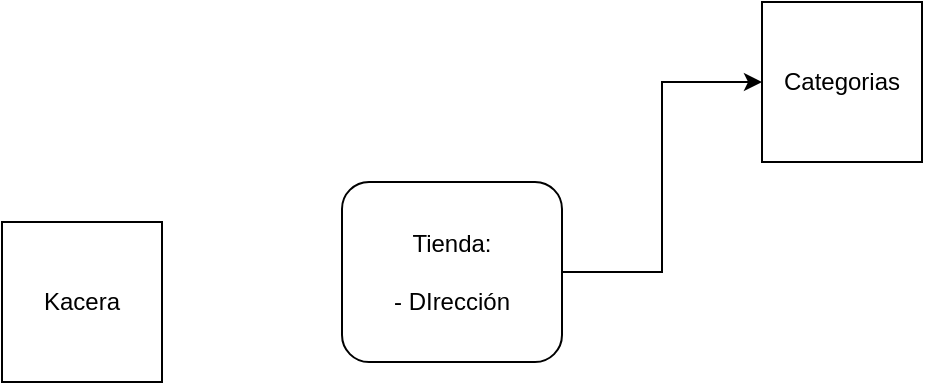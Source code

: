 <mxfile>
    <diagram id="PUs3_woHbAmp7RtcT83S" name="Page-1">
        <mxGraphModel dx="742" dy="455" grid="1" gridSize="10" guides="1" tooltips="1" connect="1" arrows="1" fold="1" page="1" pageScale="1" pageWidth="827" pageHeight="1169" math="0" shadow="0">
            <root>
                <mxCell id="0"/>
                <mxCell id="1" parent="0"/>
                <mxCell id="5" style="edgeStyle=orthogonalEdgeStyle;rounded=0;orthogonalLoop=1;jettySize=auto;html=1;entryX=0;entryY=0.5;entryDx=0;entryDy=0;" parent="1" source="2" target="3" edge="1">
                    <mxGeometry relative="1" as="geometry"/>
                </mxCell>
                <mxCell id="2" value="Tienda:&lt;br&gt;&lt;br&gt;- DIrección" style="rounded=1;whiteSpace=wrap;html=1;" parent="1" vertex="1">
                    <mxGeometry x="270" y="230" width="110" height="90" as="geometry"/>
                </mxCell>
                <mxCell id="3" value="Categorias" style="whiteSpace=wrap;html=1;aspect=fixed;" parent="1" vertex="1">
                    <mxGeometry x="480" y="140" width="80" height="80" as="geometry"/>
                </mxCell>
                <mxCell id="4" value="Kacera" style="whiteSpace=wrap;html=1;aspect=fixed;" parent="1" vertex="1">
                    <mxGeometry x="100" y="250" width="80" height="80" as="geometry"/>
                </mxCell>
            </root>
        </mxGraphModel>
    </diagram>
</mxfile>